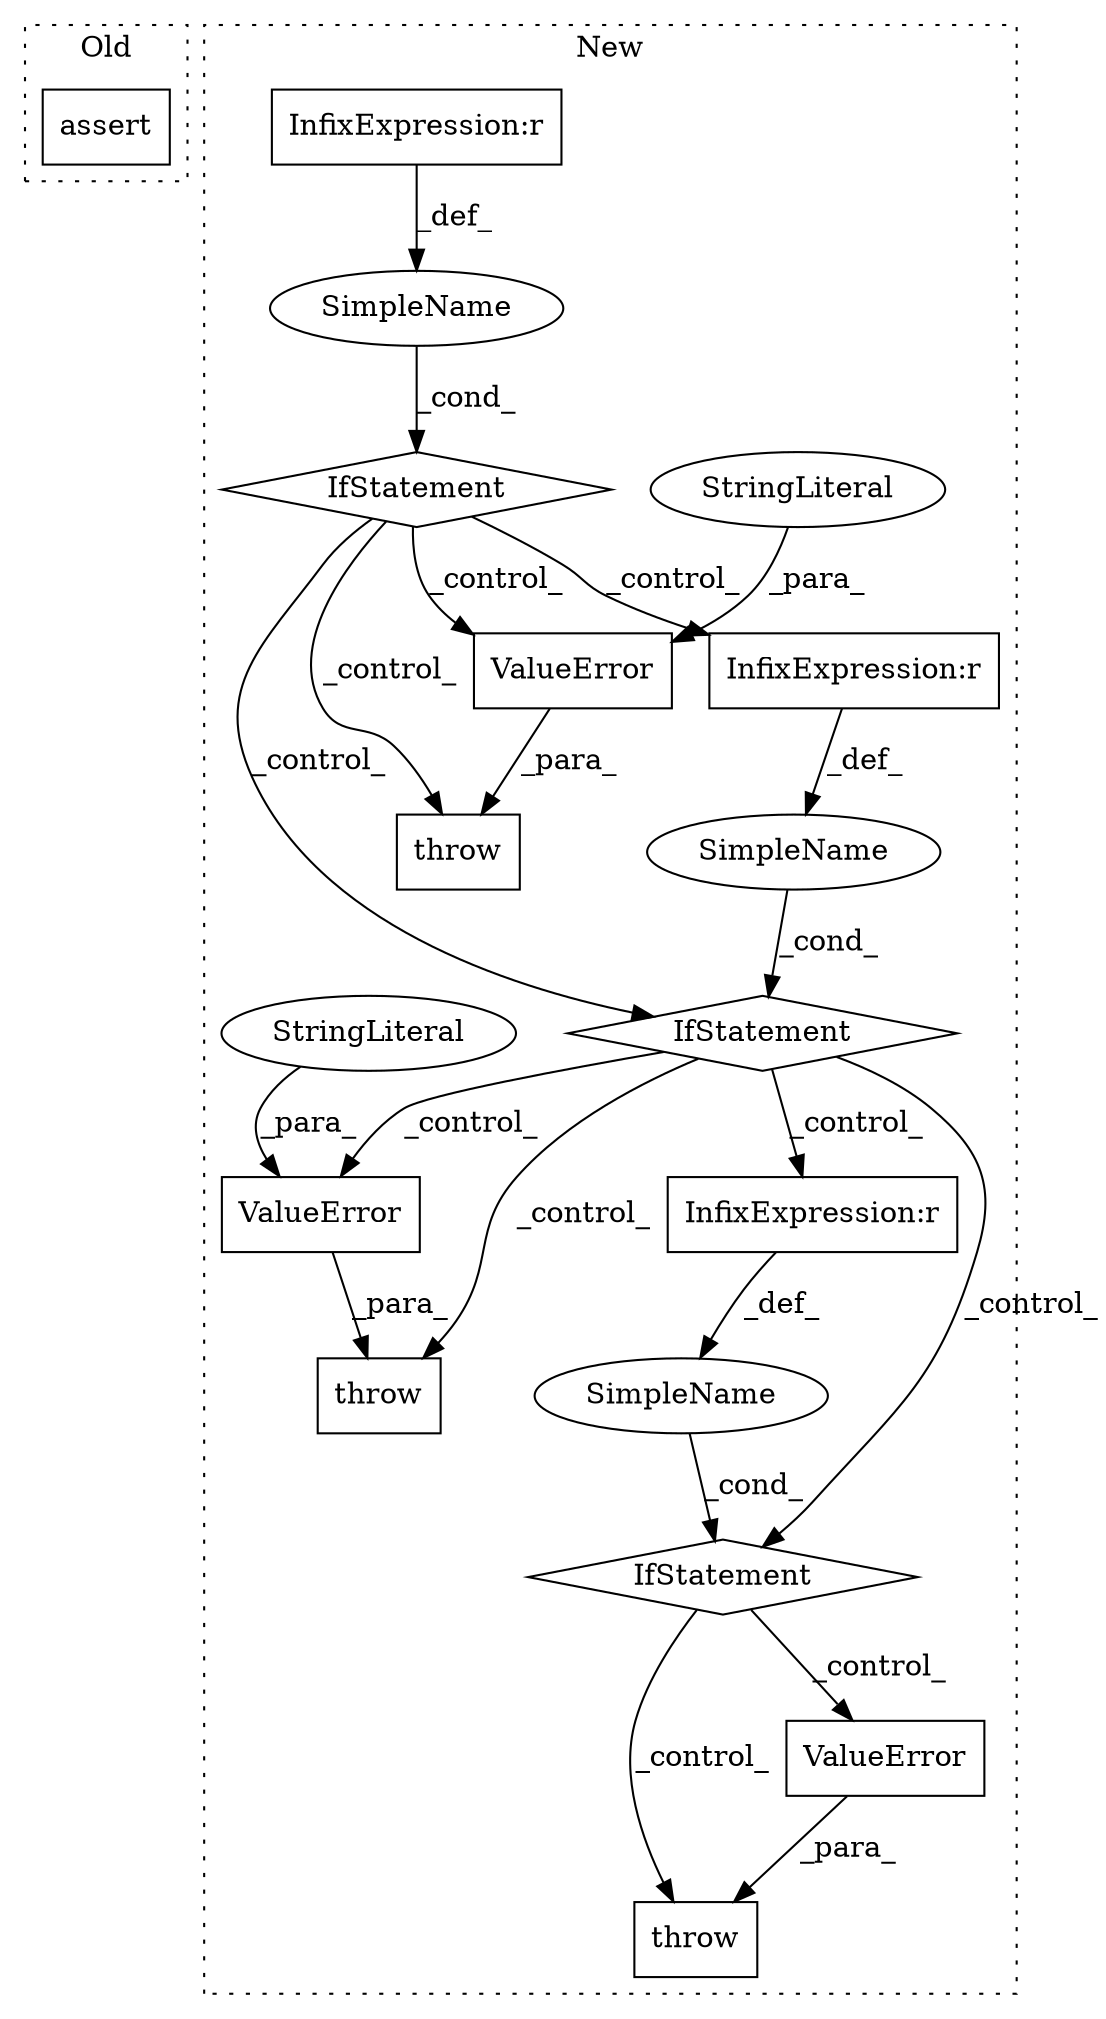 digraph G {
subgraph cluster0 {
1 [label="assert" a="6" s="20695" l="7" shape="box"];
label = "Old";
style="dotted";
}
subgraph cluster1 {
2 [label="throw" a="53" s="20975" l="6" shape="box"];
3 [label="IfStatement" a="25" s="20816,20840" l="4,2" shape="diamond"];
4 [label="SimpleName" a="42" s="" l="" shape="ellipse"];
5 [label="InfixExpression:r" a="27" s="20835" l="4" shape="box"];
6 [label="ValueError" a="32" s="20981,21037" l="11,1" shape="box"];
7 [label="StringLiteral" a="45" s="20992" l="45" shape="ellipse"];
8 [label="SimpleName" a="42" s="" l="" shape="ellipse"];
9 [label="throw" a="53" s="20850" l="6" shape="box"];
10 [label="IfStatement" a="25" s="20942,20965" l="4,2" shape="diamond"];
11 [label="InfixExpression:r" a="27" s="20959" l="4" shape="box"];
12 [label="ValueError" a="32" s="20856,20901" l="11,1" shape="box"];
13 [label="StringLiteral" a="45" s="20867" l="34" shape="ellipse"];
14 [label="throw" a="53" s="21327" l="6" shape="box"];
15 [label="ValueError" a="32" s="21333" l="12" shape="box"];
16 [label="InfixExpression:r" a="27" s="21279" l="9" shape="box"];
17 [label="IfStatement" a="25" s="21268,21316" l="4,3" shape="diamond"];
18 [label="SimpleName" a="42" s="" l="" shape="ellipse"];
label = "New";
style="dotted";
}
3 -> 11 [label="_control_"];
3 -> 12 [label="_control_"];
3 -> 10 [label="_control_"];
3 -> 9 [label="_control_"];
4 -> 3 [label="_cond_"];
5 -> 4 [label="_def_"];
6 -> 2 [label="_para_"];
7 -> 6 [label="_para_"];
8 -> 10 [label="_cond_"];
10 -> 2 [label="_control_"];
10 -> 16 [label="_control_"];
10 -> 6 [label="_control_"];
10 -> 17 [label="_control_"];
11 -> 8 [label="_def_"];
12 -> 9 [label="_para_"];
13 -> 12 [label="_para_"];
15 -> 14 [label="_para_"];
16 -> 18 [label="_def_"];
17 -> 15 [label="_control_"];
17 -> 14 [label="_control_"];
18 -> 17 [label="_cond_"];
}